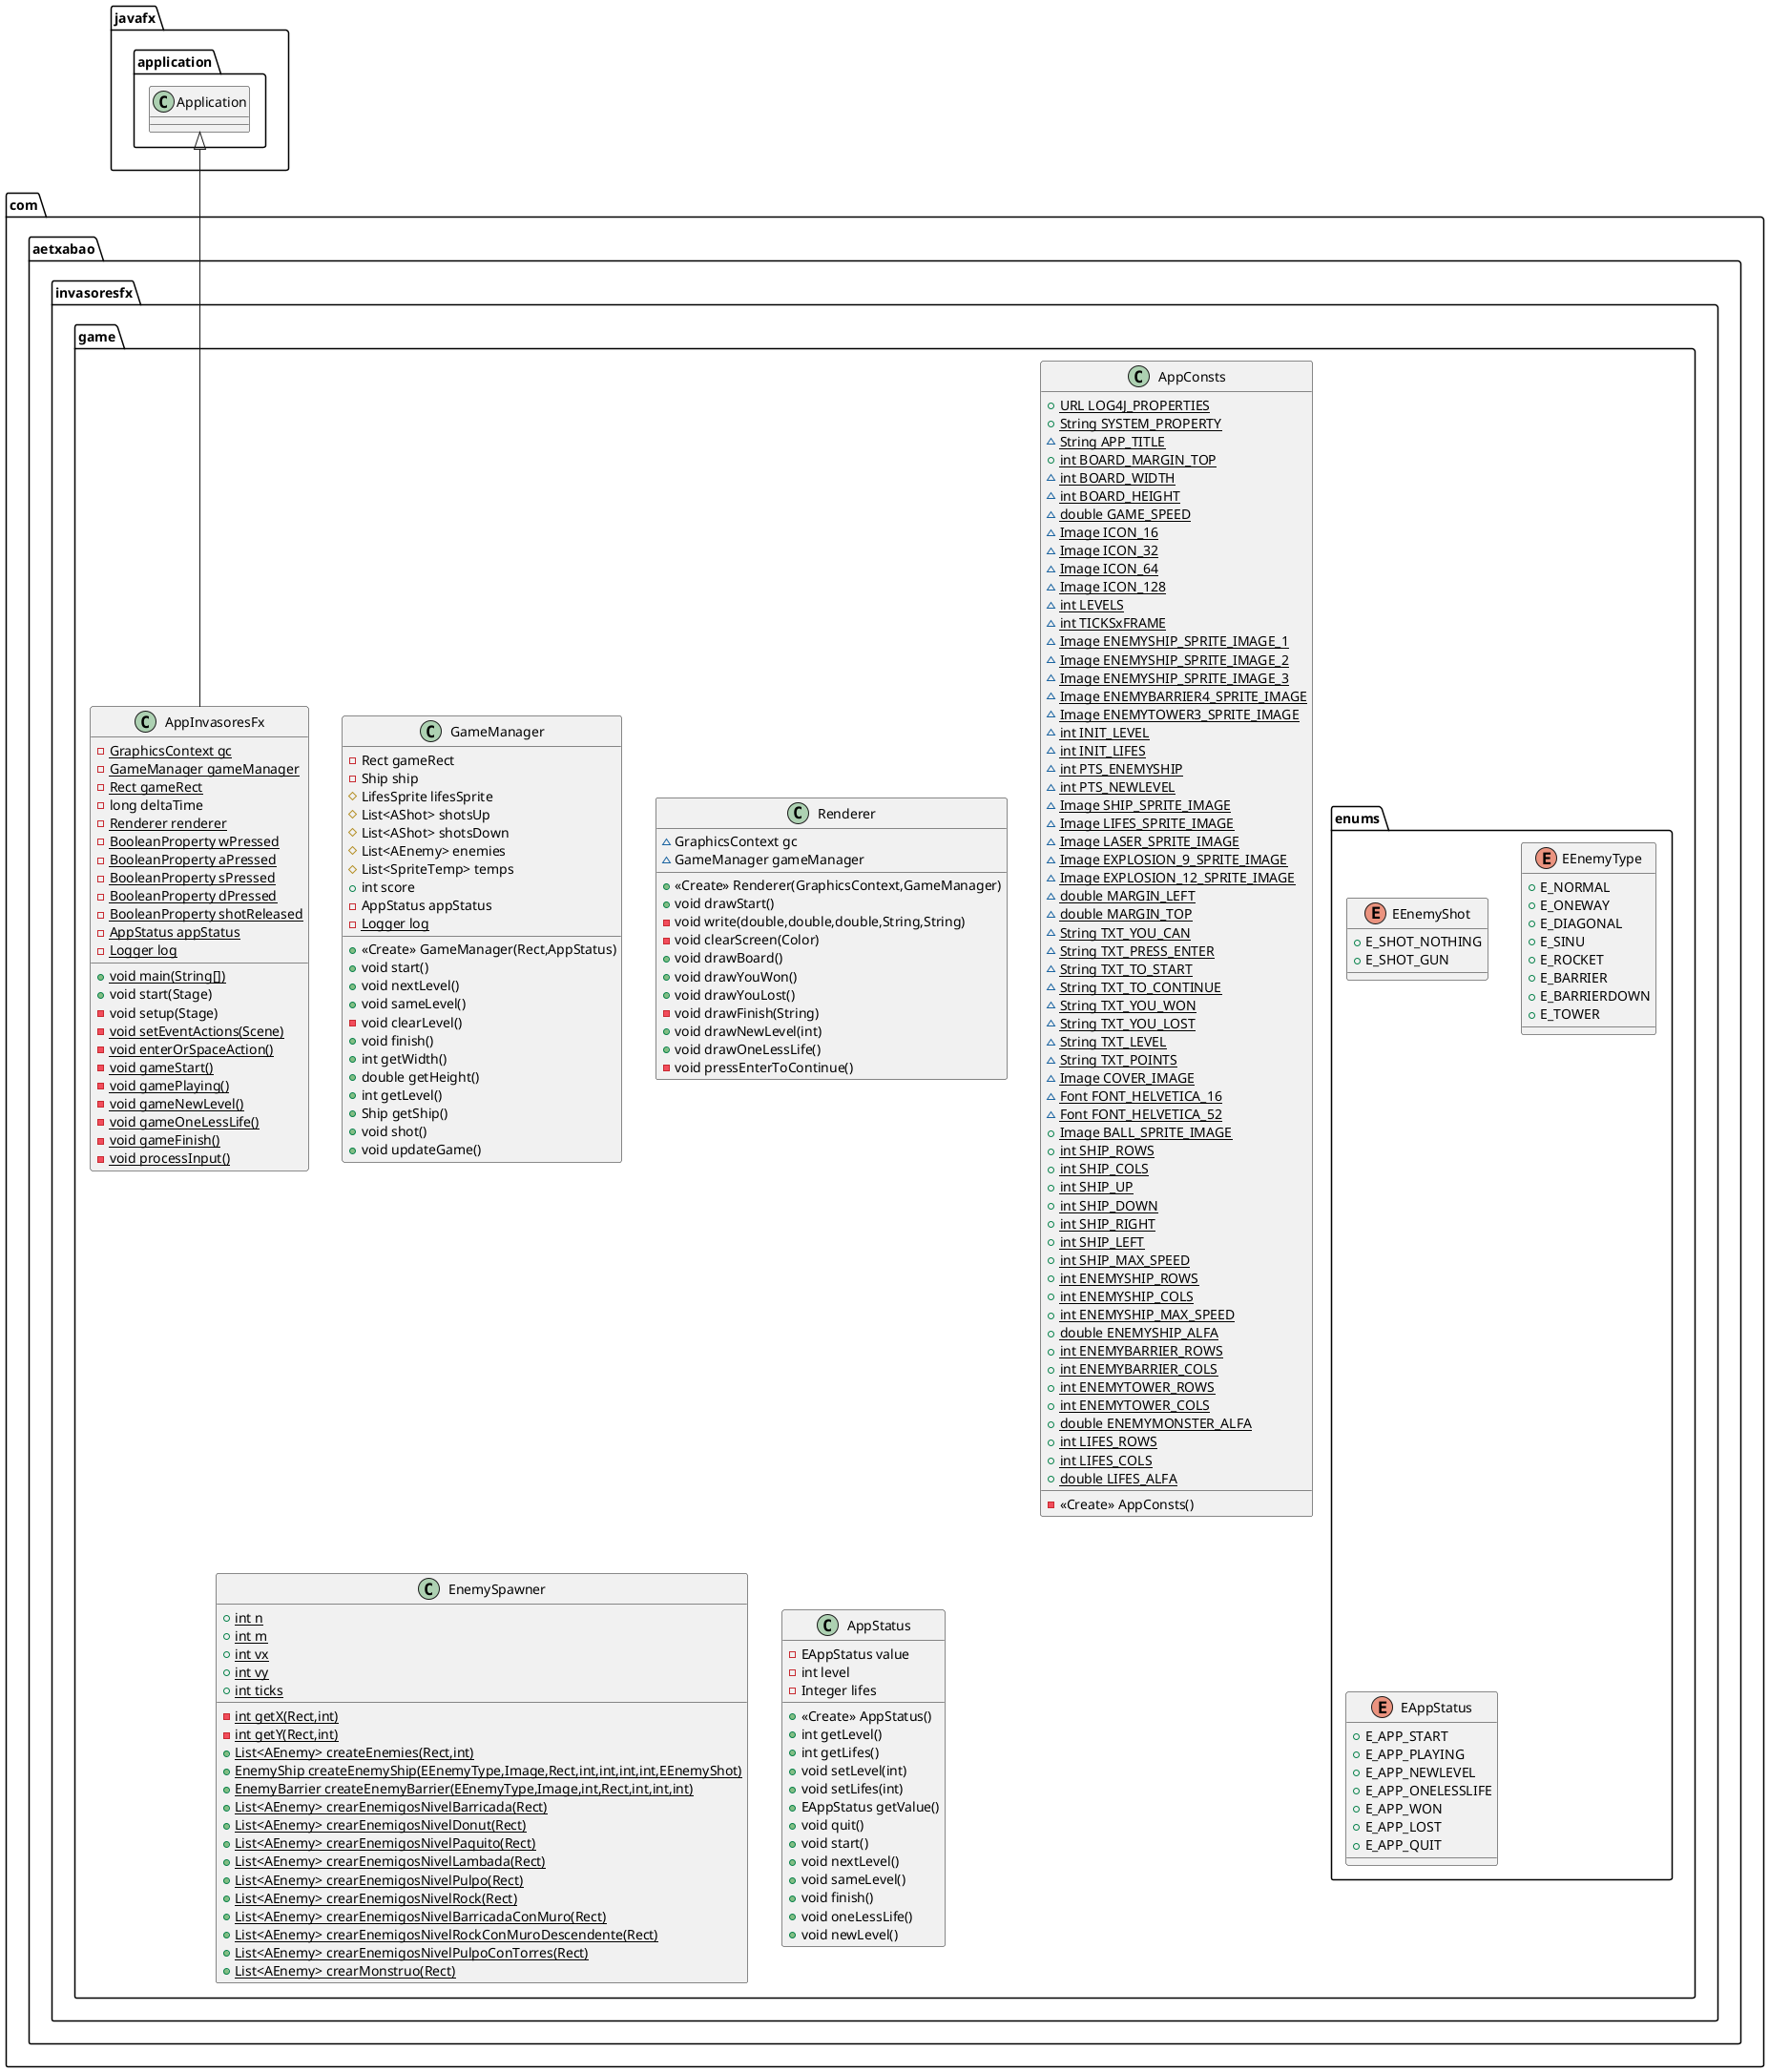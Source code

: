 @startuml
enum com.aetxabao.invasoresfx.game.enums.EEnemyShot {
+  E_SHOT_NOTHING
+  E_SHOT_GUN
}
class com.aetxabao.invasoresfx.game.GameManager {
- Rect gameRect
- Ship ship
# LifesSprite lifesSprite
# List<AShot> shotsUp
# List<AShot> shotsDown
# List<AEnemy> enemies
# List<SpriteTemp> temps
+ int score
- AppStatus appStatus
- {static} Logger log
+ <<Create>> GameManager(Rect,AppStatus)
+ void start()
+ void nextLevel()
+ void sameLevel()
- void clearLevel()
+ void finish()
+ int getWidth()
+ double getHeight()
+ int getLevel()
+ Ship getShip()
+ void shot()
+ void updateGame()
}
class com.aetxabao.invasoresfx.game.AppInvasoresFx {
- {static} GraphicsContext gc
- {static} GameManager gameManager
- {static} Rect gameRect
- long deltaTime
- {static} Renderer renderer
- {static} BooleanProperty wPressed
- {static} BooleanProperty aPressed
- {static} BooleanProperty sPressed
- {static} BooleanProperty dPressed
- {static} BooleanProperty shotReleased
- {static} AppStatus appStatus
- {static} Logger log
+ {static} void main(String[])
+ void start(Stage)
- void setup(Stage)
- {static} void setEventActions(Scene)
- {static} void enterOrSpaceAction()
- {static} void gameStart()
- {static} void gamePlaying()
- {static} void gameNewLevel()
- {static} void gameOneLessLife()
- {static} void gameFinish()
- {static} void processInput()
}
class com.aetxabao.invasoresfx.game.Renderer {
~ GraphicsContext gc
~ GameManager gameManager
+ <<Create>> Renderer(GraphicsContext,GameManager)
+ void drawStart()
- void write(double,double,double,String,String)
- void clearScreen(Color)
+ void drawBoard()
+ void drawYouWon()
+ void drawYouLost()
- void drawFinish(String)
+ void drawNewLevel(int)
+ void drawOneLessLife()
- void pressEnterToContinue()
}
class com.aetxabao.invasoresfx.game.AppConsts {
+ {static} URL LOG4J_PROPERTIES
+ {static} String SYSTEM_PROPERTY
~ {static} String APP_TITLE
+ {static} int BOARD_MARGIN_TOP
~ {static} int BOARD_WIDTH
~ {static} int BOARD_HEIGHT
~ {static} double GAME_SPEED
~ {static} Image ICON_16
~ {static} Image ICON_32
~ {static} Image ICON_64
~ {static} Image ICON_128
~ {static} int LEVELS
~ {static} int TICKSxFRAME
~ {static} Image ENEMYSHIP_SPRITE_IMAGE_1
~ {static} Image ENEMYSHIP_SPRITE_IMAGE_2
~ {static} Image ENEMYSHIP_SPRITE_IMAGE_3
~ {static} Image ENEMYBARRIER4_SPRITE_IMAGE
~ {static} Image ENEMYTOWER3_SPRITE_IMAGE
~ {static} int INIT_LEVEL
~ {static} int INIT_LIFES
~ {static} int PTS_ENEMYSHIP
~ {static} int PTS_NEWLEVEL
~ {static} Image SHIP_SPRITE_IMAGE
~ {static} Image LIFES_SPRITE_IMAGE
~ {static} Image LASER_SPRITE_IMAGE
~ {static} Image EXPLOSION_9_SPRITE_IMAGE
~ {static} Image EXPLOSION_12_SPRITE_IMAGE
~ {static} double MARGIN_LEFT
~ {static} double MARGIN_TOP
~ {static} String TXT_YOU_CAN
~ {static} String TXT_PRESS_ENTER
~ {static} String TXT_TO_START
~ {static} String TXT_TO_CONTINUE
~ {static} String TXT_YOU_WON
~ {static} String TXT_YOU_LOST
~ {static} String TXT_LEVEL
~ {static} String TXT_POINTS
~ {static} Image COVER_IMAGE
~ {static} Font FONT_HELVETICA_16
~ {static} Font FONT_HELVETICA_52
+ {static} Image BALL_SPRITE_IMAGE
+ {static} int SHIP_ROWS
+ {static} int SHIP_COLS
+ {static} int SHIP_UP
+ {static} int SHIP_DOWN
+ {static} int SHIP_RIGHT
+ {static} int SHIP_LEFT
+ {static} int SHIP_MAX_SPEED
+ {static} int ENEMYSHIP_ROWS
+ {static} int ENEMYSHIP_COLS
+ {static} int ENEMYSHIP_MAX_SPEED
+ {static} double ENEMYSHIP_ALFA
+ {static} int ENEMYBARRIER_ROWS
+ {static} int ENEMYBARRIER_COLS
+ {static} int ENEMYTOWER_ROWS
+ {static} int ENEMYTOWER_COLS
+ {static} double ENEMYMONSTER_ALFA
+ {static} int LIFES_ROWS
+ {static} int LIFES_COLS
+ {static} double LIFES_ALFA
- <<Create>> AppConsts()
}
enum com.aetxabao.invasoresfx.game.enums.EEnemyType {
+  E_NORMAL
+  E_ONEWAY
+  E_DIAGONAL
+  E_SINU
+  E_ROCKET
+  E_BARRIER
+  E_BARRIERDOWN
+  E_TOWER
}
class com.aetxabao.invasoresfx.game.EnemySpawner {
+ {static} int n
+ {static} int m
+ {static} int vx
+ {static} int vy
+ {static} int ticks
- {static} int getX(Rect,int)
- {static} int getY(Rect,int)
+ {static} List<AEnemy> createEnemies(Rect,int)
+ {static} EnemyShip createEnemyShip(EEnemyType,Image,Rect,int,int,int,int,EEnemyShot)
+ {static} EnemyBarrier createEnemyBarrier(EEnemyType,Image,int,Rect,int,int,int)
+ {static} List<AEnemy> crearEnemigosNivelBarricada(Rect)
+ {static} List<AEnemy> crearEnemigosNivelDonut(Rect)
+ {static} List<AEnemy> crearEnemigosNivelPaquito(Rect)
+ {static} List<AEnemy> crearEnemigosNivelLambada(Rect)
+ {static} List<AEnemy> crearEnemigosNivelPulpo(Rect)
+ {static} List<AEnemy> crearEnemigosNivelRock(Rect)
+ {static} List<AEnemy> crearEnemigosNivelBarricadaConMuro(Rect)
+ {static} List<AEnemy> crearEnemigosNivelRockConMuroDescendente(Rect)
+ {static} List<AEnemy> crearEnemigosNivelPulpoConTorres(Rect)
+ {static} List<AEnemy> crearMonstruo(Rect)
}
enum com.aetxabao.invasoresfx.game.enums.EAppStatus {
+  E_APP_START
+  E_APP_PLAYING
+  E_APP_NEWLEVEL
+  E_APP_ONELESSLIFE
+  E_APP_WON
+  E_APP_LOST
+  E_APP_QUIT
}
class com.aetxabao.invasoresfx.game.AppStatus {
- EAppStatus value
- int level
- Integer lifes
+ <<Create>> AppStatus()
+ int getLevel()
+ int getLifes()
+ void setLevel(int)
+ void setLifes(int)
+ EAppStatus getValue()
+ void quit()
+ void start()
+ void nextLevel()
+ void sameLevel()
+ void finish()
+ void oneLessLife()
+ void newLevel()
}


javafx.application.Application <|-- com.aetxabao.invasoresfx.game.AppInvasoresFx
@enduml